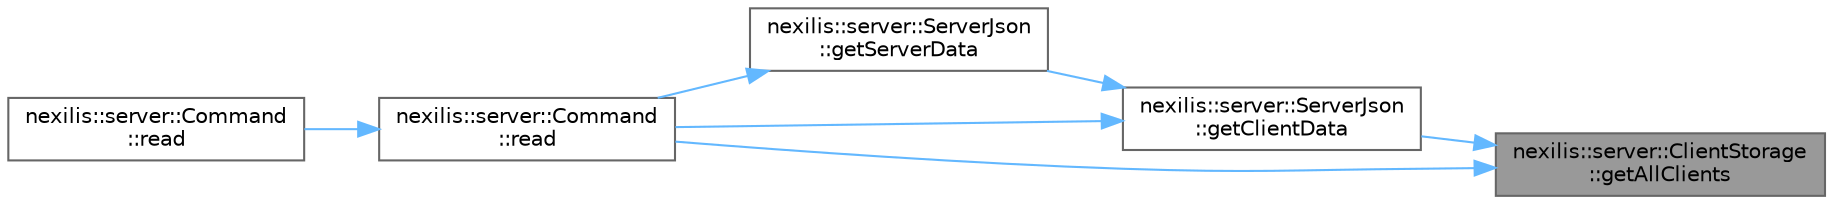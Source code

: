 digraph "nexilis::server::ClientStorage::getAllClients"
{
 // LATEX_PDF_SIZE
  bgcolor="transparent";
  edge [fontname=Helvetica,fontsize=10,labelfontname=Helvetica,labelfontsize=10];
  node [fontname=Helvetica,fontsize=10,shape=box,height=0.2,width=0.4];
  rankdir="RL";
  Node1 [id="Node000001",label="nexilis::server::ClientStorage\l::getAllClients",height=0.2,width=0.4,color="gray40", fillcolor="grey60", style="filled", fontcolor="black",tooltip=" "];
  Node1 -> Node2 [id="edge1_Node000001_Node000002",dir="back",color="steelblue1",style="solid",tooltip=" "];
  Node2 [id="Node000002",label="nexilis::server::ServerJson\l::getClientData",height=0.2,width=0.4,color="grey40", fillcolor="white", style="filled",URL="$d6/dc0/classnexilis_1_1server_1_1ServerJson.html#a644be521790ad79ccf5752920e3c9e56",tooltip="Get data about the clients in the server."];
  Node2 -> Node3 [id="edge2_Node000002_Node000003",dir="back",color="steelblue1",style="solid",tooltip=" "];
  Node3 [id="Node000003",label="nexilis::server::ServerJson\l::getServerData",height=0.2,width=0.4,color="grey40", fillcolor="white", style="filled",URL="$d6/dc0/classnexilis_1_1server_1_1ServerJson.html#afbd6e9270f8afc7020939ea5e41505de",tooltip="Return all data from the server."];
  Node3 -> Node4 [id="edge3_Node000003_Node000004",dir="back",color="steelblue1",style="solid",tooltip=" "];
  Node4 [id="Node000004",label="nexilis::server::Command\l::read",height=0.2,width=0.4,color="grey40", fillcolor="white", style="filled",URL="$da/d15/classnexilis_1_1server_1_1Command.html#a166c415a05e286bfee6f574dc0a22882",tooltip=" "];
  Node4 -> Node5 [id="edge4_Node000004_Node000005",dir="back",color="steelblue1",style="solid",tooltip=" "];
  Node5 [id="Node000005",label="nexilis::server::Command\l::read",height=0.2,width=0.4,color="grey40", fillcolor="white", style="filled",URL="$da/d15/classnexilis_1_1server_1_1Command.html#a9d63a1a946b0711d561e239da1857a0c",tooltip=" "];
  Node2 -> Node4 [id="edge5_Node000002_Node000004",dir="back",color="steelblue1",style="solid",tooltip=" "];
  Node1 -> Node4 [id="edge6_Node000001_Node000004",dir="back",color="steelblue1",style="solid",tooltip=" "];
}
